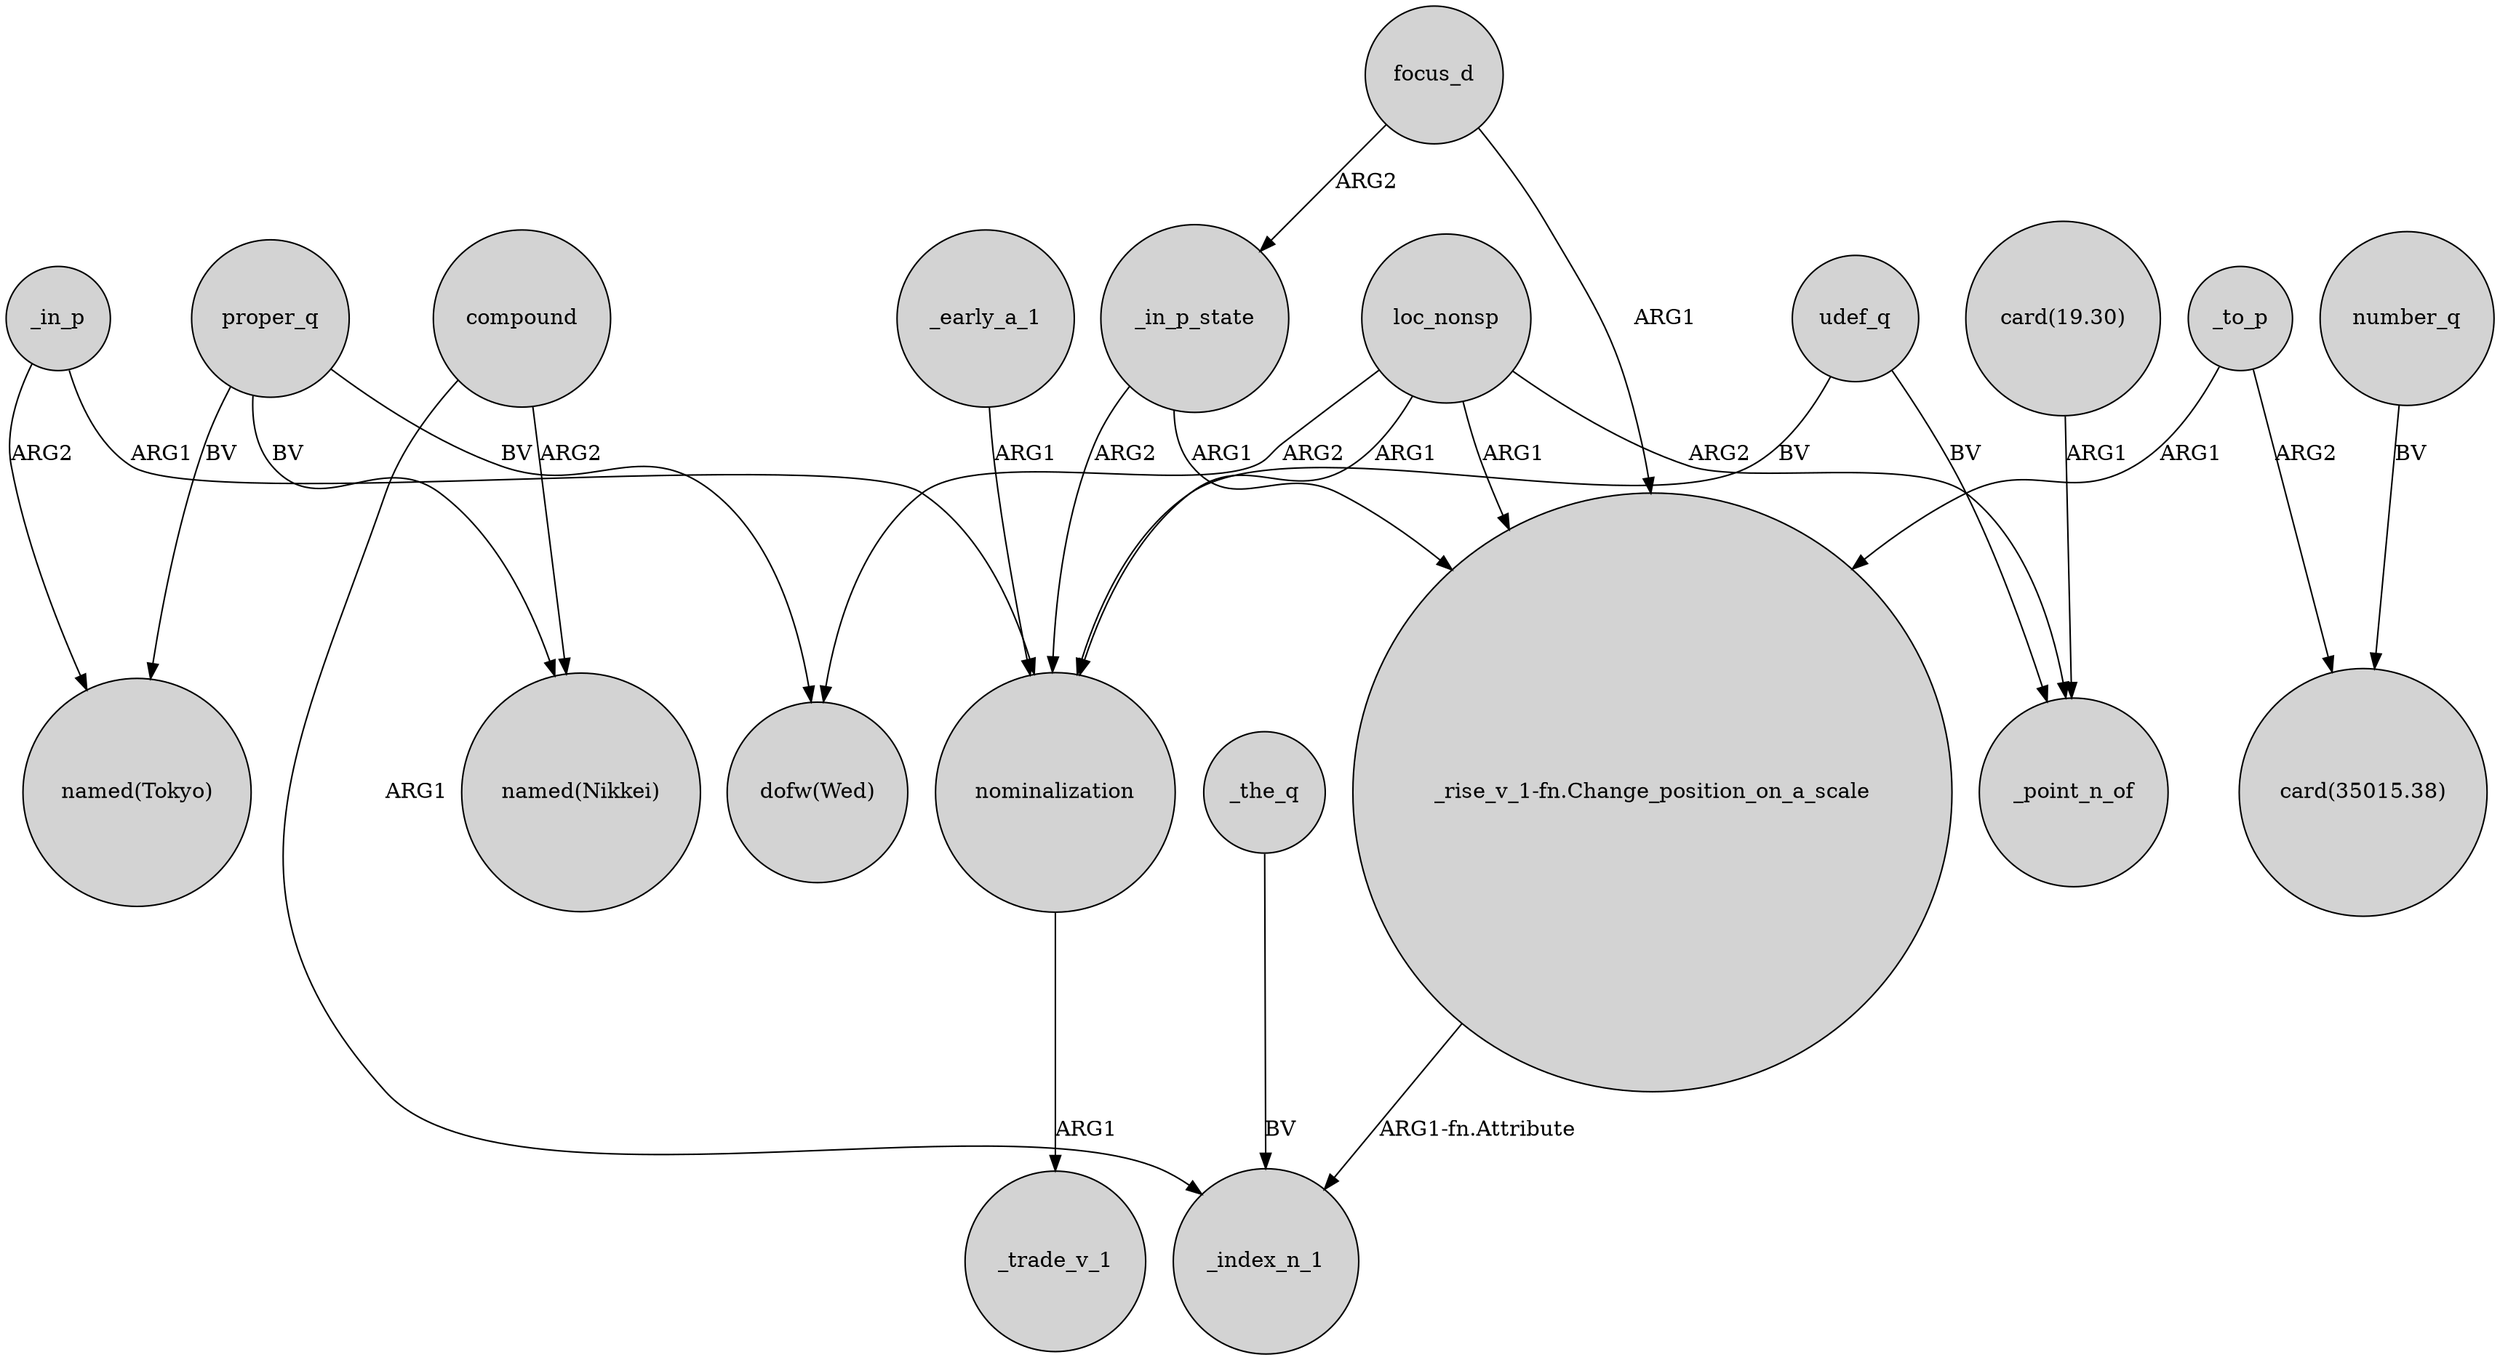 digraph {
	node [shape=circle style=filled]
	_in_p_state -> nominalization [label=ARG2]
	focus_d -> _in_p_state [label=ARG2]
	loc_nonsp -> "dofw(Wed)" [label=ARG2]
	_to_p -> "_rise_v_1-fn.Change_position_on_a_scale" [label=ARG1]
	loc_nonsp -> "_rise_v_1-fn.Change_position_on_a_scale" [label=ARG1]
	udef_q -> nominalization [label=BV]
	number_q -> "card(35015.38)" [label=BV]
	_early_a_1 -> nominalization [label=ARG1]
	_the_q -> _index_n_1 [label=BV]
	loc_nonsp -> nominalization [label=ARG1]
	focus_d -> "_rise_v_1-fn.Change_position_on_a_scale" [label=ARG1]
	loc_nonsp -> _point_n_of [label=ARG2]
	_to_p -> "card(35015.38)" [label=ARG2]
	_in_p -> "named(Tokyo)" [label=ARG2]
	"card(19.30)" -> _point_n_of [label=ARG1]
	proper_q -> "dofw(Wed)" [label=BV]
	_in_p_state -> "_rise_v_1-fn.Change_position_on_a_scale" [label=ARG1]
	proper_q -> "named(Nikkei)" [label=BV]
	compound -> _index_n_1 [label=ARG1]
	proper_q -> "named(Tokyo)" [label=BV]
	udef_q -> _point_n_of [label=BV]
	compound -> "named(Nikkei)" [label=ARG2]
	"_rise_v_1-fn.Change_position_on_a_scale" -> _index_n_1 [label="ARG1-fn.Attribute"]
	nominalization -> _trade_v_1 [label=ARG1]
	_in_p -> nominalization [label=ARG1]
}
